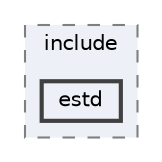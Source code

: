 digraph "estd"
{
 // LATEX_PDF_SIZE
  bgcolor="transparent";
  edge [fontname=Helvetica,fontsize=10,labelfontname=Helvetica,labelfontsize=10];
  node [fontname=Helvetica,fontsize=10,shape=box,height=0.2,width=0.4];
  compound=true
  subgraph clusterdir_6228ea5c133fc79b4b1d869d5ac3cd63 {
    graph [ bgcolor="#edf0f7", pencolor="grey50", label="include", fontname=Helvetica,fontsize=10 style="filled,dashed", URL="dir_6228ea5c133fc79b4b1d869d5ac3cd63.html",tooltip=""]
  dir_4d0892316c2269a73449f185088d2dc3 [label="estd", fillcolor="#edf0f7", color="grey25", style="filled,bold", URL="dir_4d0892316c2269a73449f185088d2dc3.html",tooltip=""];
  }
}
